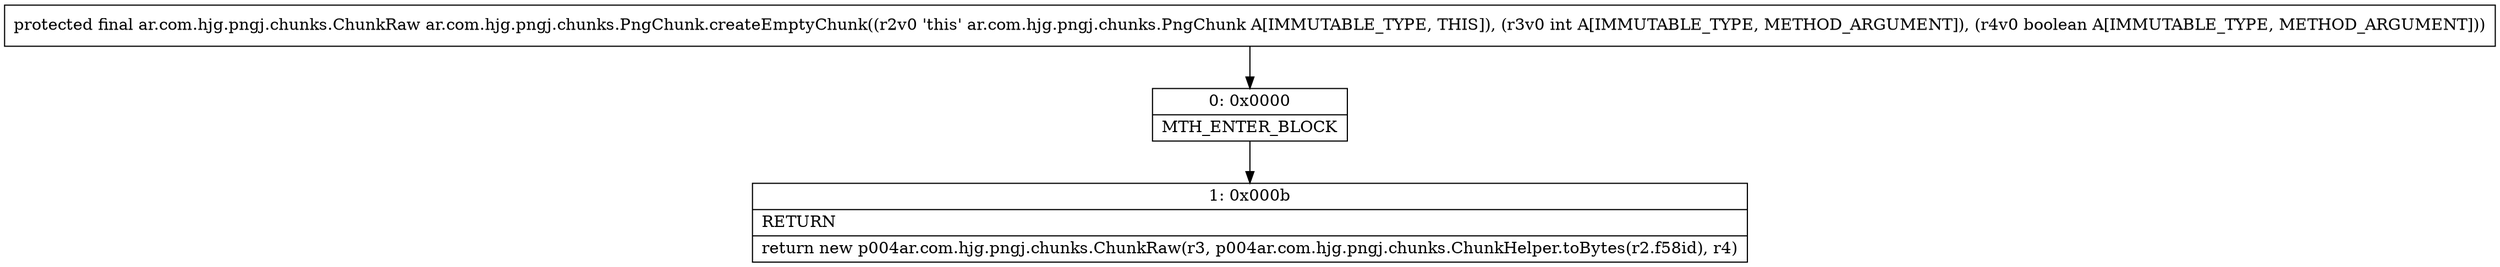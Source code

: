 digraph "CFG forar.com.hjg.pngj.chunks.PngChunk.createEmptyChunk(IZ)Lar\/com\/hjg\/pngj\/chunks\/ChunkRaw;" {
Node_0 [shape=record,label="{0\:\ 0x0000|MTH_ENTER_BLOCK\l}"];
Node_1 [shape=record,label="{1\:\ 0x000b|RETURN\l|return new p004ar.com.hjg.pngj.chunks.ChunkRaw(r3, p004ar.com.hjg.pngj.chunks.ChunkHelper.toBytes(r2.f58id), r4)\l}"];
MethodNode[shape=record,label="{protected final ar.com.hjg.pngj.chunks.ChunkRaw ar.com.hjg.pngj.chunks.PngChunk.createEmptyChunk((r2v0 'this' ar.com.hjg.pngj.chunks.PngChunk A[IMMUTABLE_TYPE, THIS]), (r3v0 int A[IMMUTABLE_TYPE, METHOD_ARGUMENT]), (r4v0 boolean A[IMMUTABLE_TYPE, METHOD_ARGUMENT])) }"];
MethodNode -> Node_0;
Node_0 -> Node_1;
}

